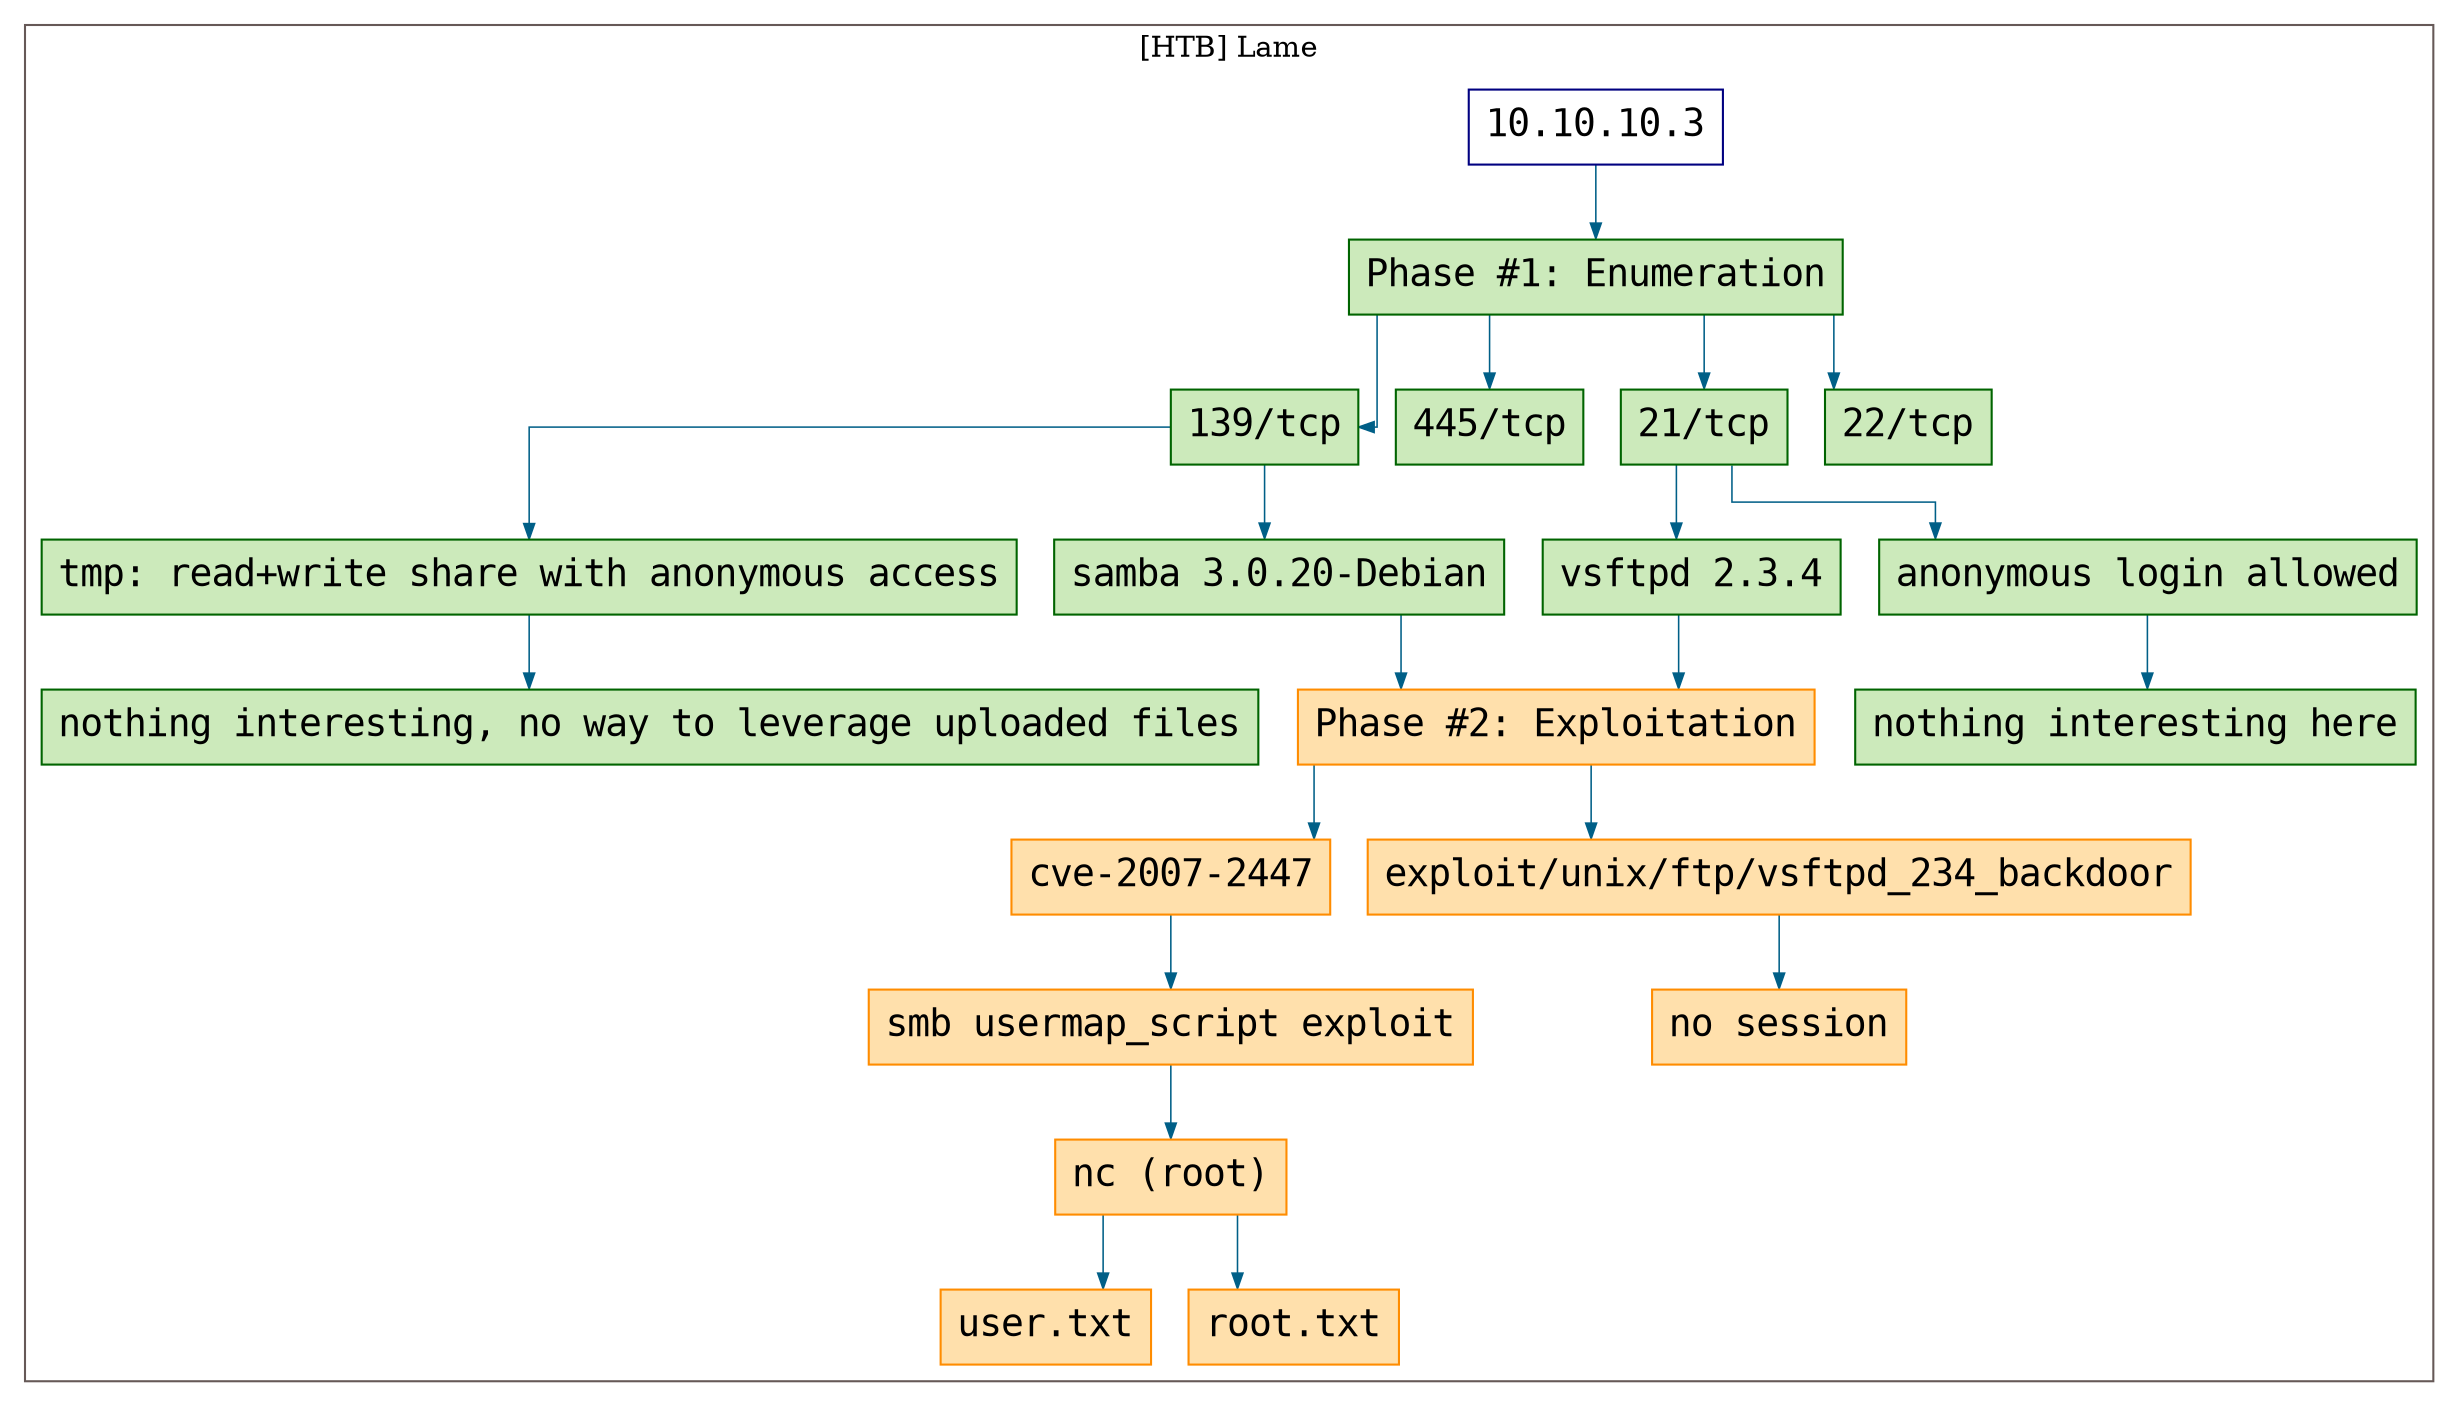 digraph G {
  #rankdir=LR;
  nodesdictep=1.0; splines="ortho"; K=0.6; overlap=scale; fixedsize=true; resolution=72; bgcolor="#ffffff"; outputorder="edgesfirst";
  node [fontname="courier" fontsize=18 shape=box width=0.25 fillcolor="white" style="filled,solid"];
  edge [style=solid color="#005f87" penwidth=0.75 arrowsize=0.75];

  0[label="10.10.10.3" color="navyblue" fillcolor="#ffffff" tooltip="[HTB] Lame"];
  10[label="139/tcp" color="darkgreen" fillcolor="#cceabb" tooltip="Phase #1:Enumeration"];
  11[label="tmp: read+write share with anonymous access" color="darkgreen" fillcolor="#cceabb" tooltip="Phase #1:Enumeration"];
  12[label="nothing interesting, no way to leverage uploaded files" color="darkgreen" fillcolor="#cceabb" tooltip="Phase #1:Enumeration"];
  13[label="samba 3.0.20-Debian" color="darkgreen" fillcolor="#cceabb" tooltip="Phase #1:Enumeration"];
  14[label="cve-2007-2447" color="darkorange" fillcolor="#ffe0ac" tooltip="Phase #2:Exploitation"];
  15[label="smb usermap_script exploit" color="darkorange" fillcolor="#ffe0ac" tooltip="Phase #2:Exploitation"];
  16[label="nc (root)" color="darkorange" fillcolor="#ffe0ac" tooltip="Phase #2:Exploitation"];
  17[label="user.txt" color="darkorange" fillcolor="#ffe0ac" tooltip="Phase #2:Exploitation"];
  18[label="root.txt" color="darkorange" fillcolor="#ffe0ac" tooltip="Phase #2:Exploitation"];
  19[label="445/tcp" color="darkgreen" fillcolor="#cceabb" tooltip="Phase #1:Enumeration"];
  1[label="Phase #1: Enumeration" color="darkgreen" fillcolor="#cceabb" tooltip="Phase #1:Enumeration"];
  2[label="21/tcp" color="darkgreen" fillcolor="#cceabb" tooltip="Phase #1:Enumeration"];
  3[label="anonymous login allowed" color="darkgreen" fillcolor="#cceabb" tooltip="Phase #1:Enumeration"];
  4[label="nothing interesting here" color="darkgreen" fillcolor="#cceabb" tooltip="Phase #1:Enumeration"];
  5[label="vsftpd 2.3.4" color="darkgreen" fillcolor="#cceabb" tooltip="Phase #1:Enumeration"];
  6[label="Phase #2: Exploitation" color="darkorange" fillcolor="#ffe0ac" tooltip="Phase #2:Exploitation"];
  7[label="exploit/unix/ftp/vsftpd_234_backdoor" color="darkorange" fillcolor="#ffe0ac" tooltip="Phase #2:Exploitation"];
  8[label="no session" color="darkorange" fillcolor="#ffe0ac" tooltip="Phase #2:Exploitation"];
  9[label="22/tcp" color="darkgreen" fillcolor="#cceabb" tooltip="Phase #1:Enumeration"];

  subgraph cluster_0 {
    node [style="filled,solid"];
    label = "[HTB] Lame";
    color = "#665957";
    0 -> 1 [color="#005f87"];
    1 -> 10 [color="#005f87"];
    1 -> 19 [color="#005f87"];
    1 -> 2 [color="#005f87"];
    1 -> 9 [color="#005f87"];
    10 -> 11 [color="#005f87"];
    10 -> 13 [color="#005f87"];
    11 -> 12 [color="#005f87"];
    13 -> 6 [color="#005f87"];
    14 -> 15 [color="#005f87"];
    15 -> 16 [color="#005f87"];
    16 -> 17 [color="#005f87"];
    16 -> 18 [color="#005f87"];
    2 -> 3 [color="#005f87"];
    2 -> 5 [color="#005f87"];
    3 -> 4 [color="#005f87"];
    5 -> 6 [color="#005f87"];
    6 -> 14 [color="#005f87"];
    6 -> 7 [color="#005f87"];
    7 -> 8 [color="#005f87"];
  }
}
